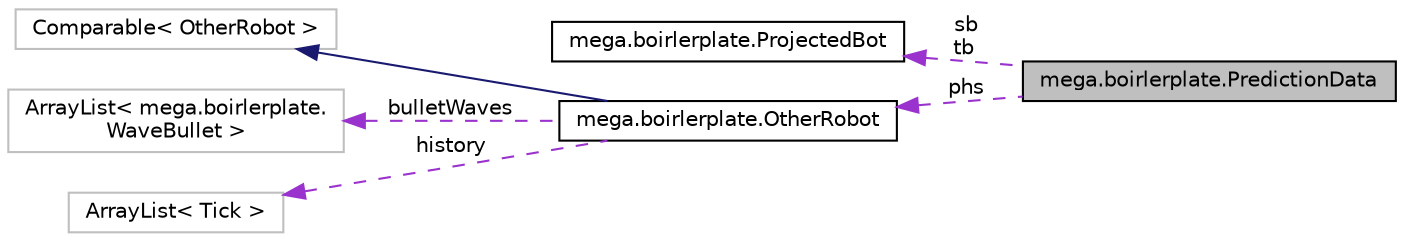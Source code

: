 digraph "mega.boirlerplate.PredictionData"
{
  edge [fontname="Helvetica",fontsize="10",labelfontname="Helvetica",labelfontsize="10"];
  node [fontname="Helvetica",fontsize="10",shape=record];
  rankdir="LR";
  Node1 [label="mega.boirlerplate.PredictionData",height=0.2,width=0.4,color="black", fillcolor="grey75", style="filled", fontcolor="black"];
  Node2 -> Node1 [dir="back",color="darkorchid3",fontsize="10",style="dashed",label=" sb\ntb" ,fontname="Helvetica"];
  Node2 [label="mega.boirlerplate.ProjectedBot",height=0.2,width=0.4,color="black", fillcolor="white", style="filled",URL="$classmega_1_1boirlerplate_1_1_projected_bot.html"];
  Node3 -> Node1 [dir="back",color="darkorchid3",fontsize="10",style="dashed",label=" phs" ,fontname="Helvetica"];
  Node3 [label="mega.boirlerplate.OtherRobot",height=0.2,width=0.4,color="black", fillcolor="white", style="filled",URL="$classmega_1_1boirlerplate_1_1_other_robot.html"];
  Node4 -> Node3 [dir="back",color="midnightblue",fontsize="10",style="solid",fontname="Helvetica"];
  Node4 [label="Comparable\< OtherRobot \>",height=0.2,width=0.4,color="grey75", fillcolor="white", style="filled"];
  Node5 -> Node3 [dir="back",color="darkorchid3",fontsize="10",style="dashed",label=" bulletWaves" ,fontname="Helvetica"];
  Node5 [label="ArrayList\< mega.boirlerplate.\lWaveBullet \>",height=0.2,width=0.4,color="grey75", fillcolor="white", style="filled"];
  Node6 -> Node3 [dir="back",color="darkorchid3",fontsize="10",style="dashed",label=" history" ,fontname="Helvetica"];
  Node6 [label="ArrayList\< Tick \>",height=0.2,width=0.4,color="grey75", fillcolor="white", style="filled"];
}
